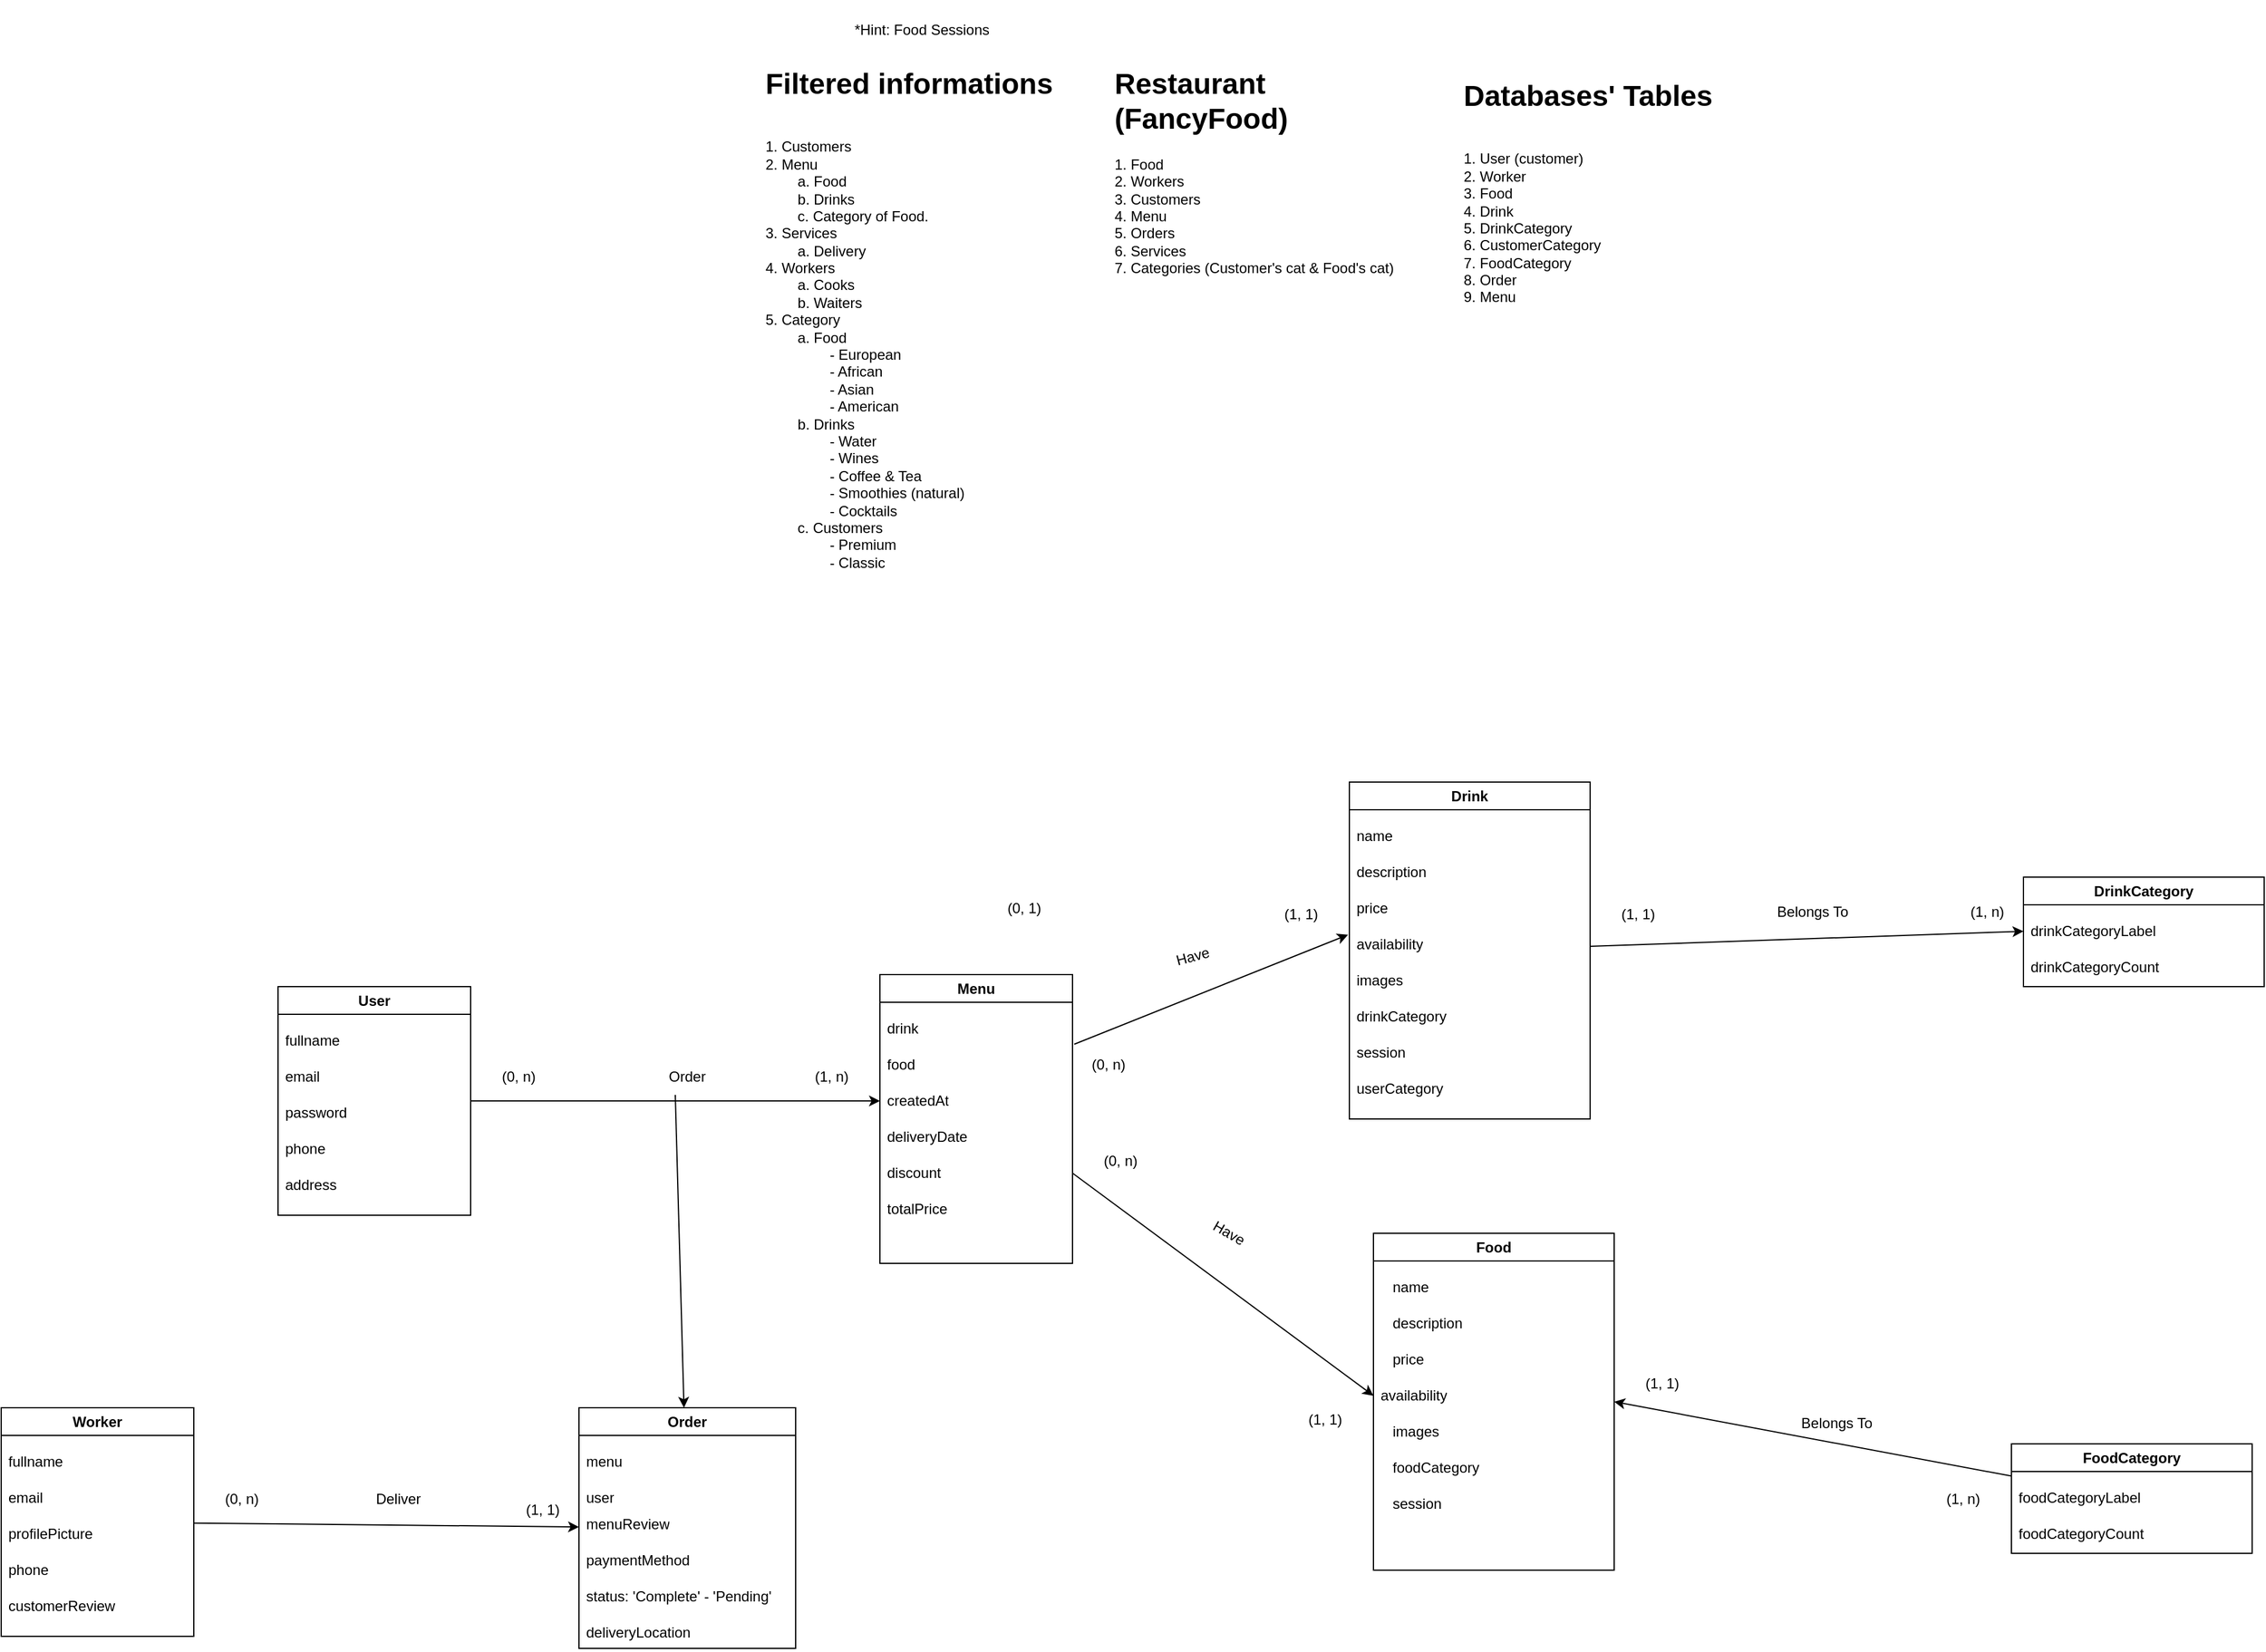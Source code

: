 <mxfile>
    <diagram id="IU_sAL-KVa-mJfSmunHX" name="Page-1">
        <mxGraphModel dx="1638" dy="495" grid="1" gridSize="10" guides="1" tooltips="1" connect="1" arrows="1" fold="1" page="1" pageScale="1" pageWidth="827" pageHeight="1169" math="0" shadow="0">
            <root>
                <mxCell id="0"/>
                <mxCell id="1" parent="0"/>
                <mxCell id="2" value="&lt;h1&gt;Restaurant (FancyFood)&lt;/h1&gt;&lt;div&gt;1. Food&lt;/div&gt;&lt;div&gt;2. Workers&lt;/div&gt;&lt;div&gt;3. Customers&lt;/div&gt;&lt;div&gt;4. Menu&lt;/div&gt;&lt;div&gt;5. Orders&lt;/div&gt;&lt;div&gt;6. Services&lt;/div&gt;&lt;div&gt;7. Categories (Customer's cat &amp;amp; Food's cat)&lt;/div&gt;" style="text;html=1;strokeColor=none;fillColor=none;spacing=5;spacingTop=-20;whiteSpace=wrap;overflow=hidden;rounded=0;" parent="1" vertex="1">
                    <mxGeometry x="520" y="120" width="250" height="190" as="geometry"/>
                </mxCell>
                <mxCell id="4" value="&lt;h1&gt;Filtered informations&lt;/h1&gt;&lt;div&gt;&lt;br&gt;&lt;/div&gt;&lt;div&gt;1. Customers&lt;/div&gt;&lt;div&gt;2. Menu&lt;/div&gt;&lt;div&gt;&lt;span style=&quot;white-space: pre;&quot;&gt;&#9;&lt;/span&gt;a. Food&lt;br&gt;&lt;/div&gt;&lt;div&gt;&lt;span style=&quot;white-space: pre;&quot;&gt;&#9;&lt;/span&gt;b. Drinks&lt;/div&gt;&lt;div&gt;&lt;span style=&quot;white-space: pre;&quot;&gt;&#9;&lt;/span&gt;c. Category of Food.&lt;br&gt;&lt;/div&gt;&lt;div&gt;3. Services&lt;/div&gt;&lt;div&gt;&lt;span style=&quot;white-space: pre;&quot;&gt;&#9;&lt;/span&gt;a. Delivery&lt;/div&gt;&lt;div&gt;4. Workers&lt;/div&gt;&lt;div&gt;&lt;span style=&quot;white-space: pre;&quot;&gt;&#9;&lt;/span&gt;a. Cooks&lt;br&gt;&lt;/div&gt;&lt;div&gt;&lt;span style=&quot;white-space: pre;&quot;&gt;&#9;&lt;/span&gt;b. Waiters&lt;/div&gt;&lt;div&gt;5. Category&lt;/div&gt;&lt;div&gt;&lt;span style=&quot;white-space: pre;&quot;&gt;&#9;&lt;/span&gt;a. Food&lt;br&gt;&lt;/div&gt;&lt;div&gt;&lt;span style=&quot;white-space: pre;&quot;&gt;&#9;&lt;/span&gt;&lt;span style=&quot;white-space: pre;&quot;&gt;&#9;&lt;/span&gt;- European&amp;nbsp;&lt;br&gt;&lt;/div&gt;&lt;div&gt;&lt;span style=&quot;white-space: pre;&quot;&gt;&#9;&lt;/span&gt;&lt;span style=&quot;white-space: pre;&quot;&gt;&#9;&lt;/span&gt;- African&amp;nbsp;&lt;br&gt;&lt;/div&gt;&lt;div&gt;&lt;span style=&quot;white-space: pre;&quot;&gt;&#9;&lt;/span&gt;&lt;span style=&quot;white-space: pre;&quot;&gt;&#9;&lt;/span&gt;- Asian&lt;br&gt;&lt;/div&gt;&lt;div&gt;&lt;span style=&quot;white-space: pre;&quot;&gt;&#9;&lt;/span&gt;&lt;span style=&quot;white-space: pre;&quot;&gt;&#9;&lt;/span&gt;- American&lt;br&gt;&lt;/div&gt;&lt;div&gt;&lt;span style=&quot;white-space: pre;&quot;&gt;&#9;&lt;/span&gt;b. Drinks&lt;/div&gt;&lt;div&gt;&lt;span style=&quot;white-space: pre;&quot;&gt;&#9;&lt;/span&gt;&lt;span style=&quot;white-space: pre;&quot;&gt;&#9;&lt;/span&gt;- Water&lt;br&gt;&lt;/div&gt;&lt;div&gt;&lt;span style=&quot;white-space: pre;&quot;&gt;&#9;&lt;/span&gt;&lt;span style=&quot;white-space: pre;&quot;&gt;&#9;&lt;/span&gt;- Wines&lt;br&gt;&lt;/div&gt;&lt;div&gt;&lt;span style=&quot;white-space: pre;&quot;&gt;&#9;&lt;/span&gt;&lt;span style=&quot;white-space: pre;&quot;&gt;&#9;&lt;/span&gt;- Coffee &amp;amp; Tea&lt;br&gt;&lt;/div&gt;&lt;div&gt;&lt;span style=&quot;white-space: pre;&quot;&gt;&#9;&lt;/span&gt;&lt;span style=&quot;white-space: pre;&quot;&gt;&#9;&lt;/span&gt;- Smoothies (natural)&lt;/div&gt;&lt;div&gt;&lt;span style=&quot;white-space: pre;&quot;&gt;&#9;&lt;/span&gt;&lt;span style=&quot;white-space: pre;&quot;&gt;&#9;&lt;/span&gt;- Cocktails&lt;/div&gt;&lt;div&gt;&lt;span style=&quot;background-color: initial; white-space: pre;&quot;&gt;&#9;&lt;/span&gt;&lt;span style=&quot;background-color: initial;&quot;&gt;c. Customers&lt;/span&gt;&lt;/div&gt;&lt;div&gt;&lt;span style=&quot;white-space: pre;&quot;&gt;&#9;&lt;/span&gt;&lt;span style=&quot;white-space: pre;&quot;&gt;&#9;&lt;/span&gt;- Premium&lt;/div&gt;&lt;div&gt;&lt;span style=&quot;background-color: initial; white-space: pre;&quot;&gt;&#9;&lt;/span&gt;&lt;span style=&quot;background-color: initial; white-space: pre;&quot;&gt;&#9;&lt;/span&gt;&lt;span style=&quot;background-color: initial;&quot;&gt;- Classic&lt;/span&gt;&lt;/div&gt;" style="text;html=1;strokeColor=none;fillColor=none;spacing=5;spacingTop=-20;whiteSpace=wrap;overflow=hidden;rounded=0;" parent="1" vertex="1">
                    <mxGeometry x="230" y="120" width="250" height="460" as="geometry"/>
                </mxCell>
                <mxCell id="5" value="*Hint: Food Sessions" style="text;html=1;strokeColor=none;fillColor=none;align=center;verticalAlign=middle;whiteSpace=wrap;rounded=0;" parent="1" vertex="1">
                    <mxGeometry x="210" y="70" width="310" height="50" as="geometry"/>
                </mxCell>
                <mxCell id="6" value="&lt;h1&gt;Databases' Tables&lt;/h1&gt;&lt;div&gt;&lt;br&gt;&lt;/div&gt;&lt;div&gt;1. User (customer)&lt;/div&gt;&lt;div&gt;2. Worker&lt;/div&gt;&lt;div&gt;3. Food&lt;/div&gt;&lt;div&gt;4. Drink&lt;/div&gt;&lt;div&gt;5. DrinkCategory&lt;/div&gt;&lt;div&gt;6. CustomerCategory&lt;/div&gt;&lt;div&gt;7. FoodCategory&lt;/div&gt;&lt;div&gt;8. Order&lt;/div&gt;&lt;div&gt;9. Menu&lt;/div&gt;" style="text;html=1;strokeColor=none;fillColor=none;spacing=5;spacingTop=-20;whiteSpace=wrap;overflow=hidden;rounded=0;" parent="1" vertex="1">
                    <mxGeometry x="810" y="130" width="250" height="300" as="geometry"/>
                </mxCell>
                <mxCell id="125" style="edgeStyle=none;html=1;" parent="1" target="92" edge="1">
                    <mxGeometry relative="1" as="geometry">
                        <mxPoint x="160" y="980" as="sourcePoint"/>
                    </mxGeometry>
                </mxCell>
                <mxCell id="42" value="Menu" style="swimlane;whiteSpace=wrap;html=1;startSize=23;" parent="1" vertex="1">
                    <mxGeometry x="330" y="880" width="160" height="240" as="geometry"/>
                </mxCell>
                <mxCell id="8" value="drink" style="text;strokeColor=none;fillColor=none;align=left;verticalAlign=middle;spacingLeft=4;spacingRight=4;overflow=hidden;points=[[0,0.5],[1,0.5]];portConstraint=eastwest;rotatable=0;whiteSpace=wrap;html=1;" parent="42" vertex="1">
                    <mxGeometry y="30" width="180" height="30" as="geometry"/>
                </mxCell>
                <mxCell id="9" value="food" style="text;strokeColor=none;fillColor=none;align=left;verticalAlign=middle;spacingLeft=4;spacingRight=4;overflow=hidden;points=[[0,0.5],[1,0.5]];portConstraint=eastwest;rotatable=0;whiteSpace=wrap;html=1;" parent="42" vertex="1">
                    <mxGeometry y="60" width="160" height="30" as="geometry"/>
                </mxCell>
                <mxCell id="10" value="createdAt" style="text;strokeColor=none;fillColor=none;align=left;verticalAlign=middle;spacingLeft=4;spacingRight=4;overflow=hidden;points=[[0,0.5],[1,0.5]];portConstraint=eastwest;rotatable=0;whiteSpace=wrap;html=1;" parent="42" vertex="1">
                    <mxGeometry y="90" width="180" height="30" as="geometry"/>
                </mxCell>
                <mxCell id="43" value="deliveryDate" style="text;strokeColor=none;fillColor=none;align=left;verticalAlign=middle;spacingLeft=4;spacingRight=4;overflow=hidden;points=[[0,0.5],[1,0.5]];portConstraint=eastwest;rotatable=0;whiteSpace=wrap;html=1;" parent="42" vertex="1">
                    <mxGeometry y="120" width="160" height="30" as="geometry"/>
                </mxCell>
                <mxCell id="97" value="discount" style="text;strokeColor=none;fillColor=none;align=left;verticalAlign=middle;spacingLeft=4;spacingRight=4;overflow=hidden;points=[[0,0.5],[1,0.5]];portConstraint=eastwest;rotatable=0;whiteSpace=wrap;html=1;" parent="42" vertex="1">
                    <mxGeometry y="150" width="160" height="30" as="geometry"/>
                </mxCell>
                <mxCell id="149" value="totalPrice" style="text;strokeColor=none;fillColor=none;align=left;verticalAlign=middle;spacingLeft=4;spacingRight=4;overflow=hidden;points=[[0,0.5],[1,0.5]];portConstraint=eastwest;rotatable=0;whiteSpace=wrap;html=1;" vertex="1" parent="42">
                    <mxGeometry y="180" width="160" height="30" as="geometry"/>
                </mxCell>
                <mxCell id="53" value="Food" style="swimlane;whiteSpace=wrap;html=1;" parent="1" vertex="1">
                    <mxGeometry x="740" y="1095" width="200" height="280" as="geometry"/>
                </mxCell>
                <mxCell id="54" value="name" style="text;strokeColor=none;fillColor=none;align=left;verticalAlign=middle;spacingLeft=4;spacingRight=4;overflow=hidden;points=[[0,0.5],[1,0.5]];portConstraint=eastwest;rotatable=0;whiteSpace=wrap;html=1;" parent="53" vertex="1">
                    <mxGeometry x="10" y="30" width="180" height="30" as="geometry"/>
                </mxCell>
                <mxCell id="55" value="description" style="text;strokeColor=none;fillColor=none;align=left;verticalAlign=middle;spacingLeft=4;spacingRight=4;overflow=hidden;points=[[0,0.5],[1,0.5]];portConstraint=eastwest;rotatable=0;whiteSpace=wrap;html=1;" parent="53" vertex="1">
                    <mxGeometry x="10" y="60" width="180" height="30" as="geometry"/>
                </mxCell>
                <mxCell id="56" value="price" style="text;strokeColor=none;fillColor=none;align=left;verticalAlign=middle;spacingLeft=4;spacingRight=4;overflow=hidden;points=[[0,0.5],[1,0.5]];portConstraint=eastwest;rotatable=0;whiteSpace=wrap;html=1;" parent="53" vertex="1">
                    <mxGeometry x="10" y="90" width="180" height="30" as="geometry"/>
                </mxCell>
                <mxCell id="57" value="availability" style="text;strokeColor=none;fillColor=none;align=left;verticalAlign=middle;spacingLeft=4;spacingRight=4;overflow=hidden;points=[[0,0.5],[1,0.5]];portConstraint=eastwest;rotatable=0;whiteSpace=wrap;html=1;" parent="53" vertex="1">
                    <mxGeometry y="120" width="190" height="30" as="geometry"/>
                </mxCell>
                <mxCell id="58" value="images" style="text;strokeColor=none;fillColor=none;align=left;verticalAlign=middle;spacingLeft=4;spacingRight=4;overflow=hidden;points=[[0,0.5],[1,0.5]];portConstraint=eastwest;rotatable=0;whiteSpace=wrap;html=1;" parent="53" vertex="1">
                    <mxGeometry x="10" y="150" width="180" height="30" as="geometry"/>
                </mxCell>
                <mxCell id="59" value="foodCategory" style="text;strokeColor=none;fillColor=none;align=left;verticalAlign=middle;spacingLeft=4;spacingRight=4;overflow=hidden;points=[[0,0.5],[1,0.5]];portConstraint=eastwest;rotatable=0;whiteSpace=wrap;html=1;" parent="53" vertex="1">
                    <mxGeometry x="10" y="180" width="180" height="30" as="geometry"/>
                </mxCell>
                <mxCell id="60" value="session" style="text;strokeColor=none;fillColor=none;align=left;verticalAlign=middle;spacingLeft=4;spacingRight=4;overflow=hidden;points=[[0,0.5],[1,0.5]];portConstraint=eastwest;rotatable=0;whiteSpace=wrap;html=1;" parent="53" vertex="1">
                    <mxGeometry x="10" y="210" width="180" height="30" as="geometry"/>
                </mxCell>
                <mxCell id="111" style="edgeStyle=none;html=1;entryX=0;entryY=0.5;entryDx=0;entryDy=0;" parent="1" source="62" target="81" edge="1">
                    <mxGeometry relative="1" as="geometry"/>
                </mxCell>
                <mxCell id="62" value="Drink" style="swimlane;whiteSpace=wrap;html=1;" parent="1" vertex="1">
                    <mxGeometry x="720" y="720" width="200" height="280" as="geometry"/>
                </mxCell>
                <mxCell id="63" value="name" style="text;strokeColor=none;fillColor=none;align=left;verticalAlign=middle;spacingLeft=4;spacingRight=4;overflow=hidden;points=[[0,0.5],[1,0.5]];portConstraint=eastwest;rotatable=0;whiteSpace=wrap;html=1;" parent="62" vertex="1">
                    <mxGeometry y="30" width="180" height="30" as="geometry"/>
                </mxCell>
                <mxCell id="64" value="description" style="text;strokeColor=none;fillColor=none;align=left;verticalAlign=middle;spacingLeft=4;spacingRight=4;overflow=hidden;points=[[0,0.5],[1,0.5]];portConstraint=eastwest;rotatable=0;whiteSpace=wrap;html=1;" parent="62" vertex="1">
                    <mxGeometry y="60" width="180" height="30" as="geometry"/>
                </mxCell>
                <mxCell id="65" value="price" style="text;strokeColor=none;fillColor=none;align=left;verticalAlign=middle;spacingLeft=4;spacingRight=4;overflow=hidden;points=[[0,0.5],[1,0.5]];portConstraint=eastwest;rotatable=0;whiteSpace=wrap;html=1;" parent="62" vertex="1">
                    <mxGeometry y="90" width="180" height="30" as="geometry"/>
                </mxCell>
                <mxCell id="66" value="availability" style="text;strokeColor=none;fillColor=none;align=left;verticalAlign=middle;spacingLeft=4;spacingRight=4;overflow=hidden;points=[[0,0.5],[1,0.5]];portConstraint=eastwest;rotatable=0;whiteSpace=wrap;html=1;" parent="62" vertex="1">
                    <mxGeometry y="120" width="180" height="30" as="geometry"/>
                </mxCell>
                <mxCell id="67" value="images" style="text;strokeColor=none;fillColor=none;align=left;verticalAlign=middle;spacingLeft=4;spacingRight=4;overflow=hidden;points=[[0,0.5],[1,0.5]];portConstraint=eastwest;rotatable=0;whiteSpace=wrap;html=1;" parent="62" vertex="1">
                    <mxGeometry y="150" width="180" height="30" as="geometry"/>
                </mxCell>
                <mxCell id="68" value="drinkCategory" style="text;strokeColor=none;fillColor=none;align=left;verticalAlign=middle;spacingLeft=4;spacingRight=4;overflow=hidden;points=[[0,0.5],[1,0.5]];portConstraint=eastwest;rotatable=0;whiteSpace=wrap;html=1;" parent="62" vertex="1">
                    <mxGeometry y="180" width="200" height="30" as="geometry"/>
                </mxCell>
                <mxCell id="70" value="session" style="text;strokeColor=none;fillColor=none;align=left;verticalAlign=middle;spacingLeft=4;spacingRight=4;overflow=hidden;points=[[0,0.5],[1,0.5]];portConstraint=eastwest;rotatable=0;whiteSpace=wrap;html=1;" parent="62" vertex="1">
                    <mxGeometry y="210" width="180" height="30" as="geometry"/>
                </mxCell>
                <mxCell id="78" value="userCategory" style="text;strokeColor=none;fillColor=none;align=left;verticalAlign=middle;spacingLeft=4;spacingRight=4;overflow=hidden;points=[[0,0.5],[1,0.5]];portConstraint=eastwest;rotatable=0;whiteSpace=wrap;html=1;" parent="62" vertex="1">
                    <mxGeometry y="240" width="180" height="30" as="geometry"/>
                </mxCell>
                <mxCell id="80" value="DrinkCategory" style="swimlane;whiteSpace=wrap;html=1;" parent="1" vertex="1">
                    <mxGeometry x="1280" y="799" width="200" height="91" as="geometry"/>
                </mxCell>
                <mxCell id="81" value="drinkCategoryLabel" style="text;strokeColor=none;fillColor=none;align=left;verticalAlign=middle;spacingLeft=4;spacingRight=4;overflow=hidden;points=[[0,0.5],[1,0.5]];portConstraint=eastwest;rotatable=0;whiteSpace=wrap;html=1;" parent="80" vertex="1">
                    <mxGeometry y="30" width="180" height="30" as="geometry"/>
                </mxCell>
                <mxCell id="82" value="drinkCategoryCount" style="text;strokeColor=none;fillColor=none;align=left;verticalAlign=middle;spacingLeft=4;spacingRight=4;overflow=hidden;points=[[0,0.5],[1,0.5]];portConstraint=eastwest;rotatable=0;whiteSpace=wrap;html=1;" parent="80" vertex="1">
                    <mxGeometry y="60" width="180" height="30" as="geometry"/>
                </mxCell>
                <mxCell id="131" style="edgeStyle=none;html=1;entryX=1;entryY=0.5;entryDx=0;entryDy=0;" parent="1" source="83" target="53" edge="1">
                    <mxGeometry relative="1" as="geometry"/>
                </mxCell>
                <mxCell id="83" value="FoodCategory" style="swimlane;whiteSpace=wrap;html=1;" parent="1" vertex="1">
                    <mxGeometry x="1270" y="1270" width="200" height="91" as="geometry"/>
                </mxCell>
                <mxCell id="84" value="foodCategoryLabel" style="text;strokeColor=none;fillColor=none;align=left;verticalAlign=middle;spacingLeft=4;spacingRight=4;overflow=hidden;points=[[0,0.5],[1,0.5]];portConstraint=eastwest;rotatable=0;whiteSpace=wrap;html=1;" parent="83" vertex="1">
                    <mxGeometry y="30" width="180" height="30" as="geometry"/>
                </mxCell>
                <mxCell id="85" value="foodCategoryCount" style="text;strokeColor=none;fillColor=none;align=left;verticalAlign=middle;spacingLeft=4;spacingRight=4;overflow=hidden;points=[[0,0.5],[1,0.5]];portConstraint=eastwest;rotatable=0;whiteSpace=wrap;html=1;" parent="83" vertex="1">
                    <mxGeometry y="60" width="180" height="30" as="geometry"/>
                </mxCell>
                <mxCell id="129" style="edgeStyle=none;html=1;" parent="1" source="86" target="92" edge="1">
                    <mxGeometry relative="1" as="geometry"/>
                </mxCell>
                <mxCell id="86" value="Worker" style="swimlane;whiteSpace=wrap;html=1;startSize=23;" parent="1" vertex="1">
                    <mxGeometry x="-400" y="1240" width="160" height="190" as="geometry"/>
                </mxCell>
                <mxCell id="87" value="fullname" style="text;strokeColor=none;fillColor=none;align=left;verticalAlign=middle;spacingLeft=4;spacingRight=4;overflow=hidden;points=[[0,0.5],[1,0.5]];portConstraint=eastwest;rotatable=0;whiteSpace=wrap;html=1;" parent="86" vertex="1">
                    <mxGeometry y="30" width="180" height="30" as="geometry"/>
                </mxCell>
                <mxCell id="88" value="email" style="text;strokeColor=none;fillColor=none;align=left;verticalAlign=middle;spacingLeft=4;spacingRight=4;overflow=hidden;points=[[0,0.5],[1,0.5]];portConstraint=eastwest;rotatable=0;whiteSpace=wrap;html=1;" parent="86" vertex="1">
                    <mxGeometry y="60" width="180" height="30" as="geometry"/>
                </mxCell>
                <mxCell id="89" value="profilePicture" style="text;strokeColor=none;fillColor=none;align=left;verticalAlign=middle;spacingLeft=4;spacingRight=4;overflow=hidden;points=[[0,0.5],[1,0.5]];portConstraint=eastwest;rotatable=0;whiteSpace=wrap;html=1;" parent="86" vertex="1">
                    <mxGeometry y="90" width="180" height="30" as="geometry"/>
                </mxCell>
                <mxCell id="90" value="phone" style="text;strokeColor=none;fillColor=none;align=left;verticalAlign=middle;spacingLeft=4;spacingRight=4;overflow=hidden;points=[[0,0.5],[1,0.5]];portConstraint=eastwest;rotatable=0;whiteSpace=wrap;html=1;" parent="86" vertex="1">
                    <mxGeometry y="120" width="160" height="30" as="geometry"/>
                </mxCell>
                <mxCell id="101" value="customerReview" style="text;strokeColor=none;fillColor=none;align=left;verticalAlign=middle;spacingLeft=4;spacingRight=4;overflow=hidden;points=[[0,0.5],[1,0.5]];portConstraint=eastwest;rotatable=0;whiteSpace=wrap;html=1;" parent="86" vertex="1">
                    <mxGeometry y="150" width="160" height="30" as="geometry"/>
                </mxCell>
                <mxCell id="92" value="Order" style="swimlane;whiteSpace=wrap;html=1;" parent="1" vertex="1">
                    <mxGeometry x="80" y="1240" width="180" height="200" as="geometry"/>
                </mxCell>
                <mxCell id="94" value="user" style="text;strokeColor=none;fillColor=none;align=left;verticalAlign=middle;spacingLeft=4;spacingRight=4;overflow=hidden;points=[[0,0.5],[1,0.5]];portConstraint=eastwest;rotatable=0;whiteSpace=wrap;html=1;" parent="92" vertex="1">
                    <mxGeometry y="60" width="180" height="30" as="geometry"/>
                </mxCell>
                <mxCell id="96" value="menuReview" style="text;strokeColor=none;fillColor=none;align=left;verticalAlign=middle;spacingLeft=4;spacingRight=4;overflow=hidden;points=[[0,0.5],[1,0.5]];portConstraint=eastwest;rotatable=0;whiteSpace=wrap;html=1;" parent="92" vertex="1">
                    <mxGeometry y="82" width="160" height="30" as="geometry"/>
                </mxCell>
                <mxCell id="98" value="paymentMethod" style="text;strokeColor=none;fillColor=none;align=left;verticalAlign=middle;spacingLeft=4;spacingRight=4;overflow=hidden;points=[[0,0.5],[1,0.5]];portConstraint=eastwest;rotatable=0;whiteSpace=wrap;html=1;" parent="92" vertex="1">
                    <mxGeometry y="112" width="160" height="30" as="geometry"/>
                </mxCell>
                <mxCell id="99" value="status: 'Complete' - 'Pending'" style="text;strokeColor=none;fillColor=none;align=left;verticalAlign=middle;spacingLeft=4;spacingRight=4;overflow=hidden;points=[[0,0.5],[1,0.5]];portConstraint=eastwest;rotatable=0;whiteSpace=wrap;html=1;" parent="92" vertex="1">
                    <mxGeometry y="142" width="170" height="30" as="geometry"/>
                </mxCell>
                <mxCell id="100" value="deliveryLocation" style="text;strokeColor=none;fillColor=none;align=left;verticalAlign=middle;spacingLeft=4;spacingRight=4;overflow=hidden;points=[[0,0.5],[1,0.5]];portConstraint=eastwest;rotatable=0;whiteSpace=wrap;html=1;" parent="92" vertex="1">
                    <mxGeometry y="172" width="160" height="30" as="geometry"/>
                </mxCell>
                <mxCell id="124" value="menu" style="text;strokeColor=none;fillColor=none;align=left;verticalAlign=middle;spacingLeft=4;spacingRight=4;overflow=hidden;points=[[0,0.5],[1,0.5]];portConstraint=eastwest;rotatable=0;whiteSpace=wrap;html=1;" parent="92" vertex="1">
                    <mxGeometry y="30" width="180" height="30" as="geometry"/>
                </mxCell>
                <mxCell id="103" style="edgeStyle=none;html=1;entryX=0;entryY=0.5;entryDx=0;entryDy=0;exitX=1;exitY=0.5;exitDx=0;exitDy=0;" parent="1" source="97" target="57" edge="1">
                    <mxGeometry relative="1" as="geometry"/>
                </mxCell>
                <mxCell id="104" value="(1, 1)" style="text;html=1;strokeColor=none;fillColor=none;align=center;verticalAlign=middle;whiteSpace=wrap;rounded=0;" parent="1" vertex="1">
                    <mxGeometry x="670" y="1235" width="60" height="30" as="geometry"/>
                </mxCell>
                <mxCell id="105" value="(1, n)" style="text;html=1;strokeColor=none;fillColor=none;align=center;verticalAlign=middle;whiteSpace=wrap;rounded=0;" parent="1" vertex="1">
                    <mxGeometry x="260" y="950" width="60" height="30" as="geometry"/>
                </mxCell>
                <mxCell id="108" style="edgeStyle=none;html=1;entryX=-0.006;entryY=0.229;entryDx=0;entryDy=0;entryPerimeter=0;exitX=1.009;exitY=-0.07;exitDx=0;exitDy=0;exitPerimeter=0;" parent="1" source="9" target="66" edge="1">
                    <mxGeometry relative="1" as="geometry"/>
                </mxCell>
                <mxCell id="109" value="(0, 1)" style="text;html=1;strokeColor=none;fillColor=none;align=center;verticalAlign=middle;whiteSpace=wrap;rounded=0;" parent="1" vertex="1">
                    <mxGeometry x="420" y="810" width="60" height="30" as="geometry"/>
                </mxCell>
                <mxCell id="110" value="(0, n)" style="text;html=1;strokeColor=none;fillColor=none;align=center;verticalAlign=middle;whiteSpace=wrap;rounded=0;" parent="1" vertex="1">
                    <mxGeometry y="950" width="60" height="30" as="geometry"/>
                </mxCell>
                <mxCell id="112" value="Order" style="text;html=1;strokeColor=none;fillColor=none;align=center;verticalAlign=middle;whiteSpace=wrap;rounded=0;rotation=0;" parent="1" vertex="1">
                    <mxGeometry x="140" y="950" width="60" height="30" as="geometry"/>
                </mxCell>
                <mxCell id="113" value="Belongs To" style="text;html=1;strokeColor=none;fillColor=none;align=center;verticalAlign=middle;whiteSpace=wrap;rounded=0;rotation=0;" parent="1" vertex="1">
                    <mxGeometry x="1070" y="810" width="70" height="35" as="geometry"/>
                </mxCell>
                <mxCell id="126" style="edgeStyle=none;html=1;entryX=0;entryY=0.5;entryDx=0;entryDy=0;" parent="1" source="117" target="10" edge="1">
                    <mxGeometry relative="1" as="geometry"/>
                </mxCell>
                <mxCell id="117" value="User" style="swimlane;whiteSpace=wrap;html=1;" parent="1" vertex="1">
                    <mxGeometry x="-170" y="890" width="160" height="190" as="geometry"/>
                </mxCell>
                <mxCell id="118" value="fullname" style="text;strokeColor=none;fillColor=none;align=left;verticalAlign=middle;spacingLeft=4;spacingRight=4;overflow=hidden;points=[[0,0.5],[1,0.5]];portConstraint=eastwest;rotatable=0;whiteSpace=wrap;html=1;" parent="117" vertex="1">
                    <mxGeometry y="30" width="180" height="30" as="geometry"/>
                </mxCell>
                <mxCell id="119" value="email" style="text;strokeColor=none;fillColor=none;align=left;verticalAlign=middle;spacingLeft=4;spacingRight=4;overflow=hidden;points=[[0,0.5],[1,0.5]];portConstraint=eastwest;rotatable=0;whiteSpace=wrap;html=1;" parent="117" vertex="1">
                    <mxGeometry y="60" width="160" height="30" as="geometry"/>
                </mxCell>
                <mxCell id="120" value="password" style="text;strokeColor=none;fillColor=none;align=left;verticalAlign=middle;spacingLeft=4;spacingRight=4;overflow=hidden;points=[[0,0.5],[1,0.5]];portConstraint=eastwest;rotatable=0;whiteSpace=wrap;html=1;" parent="117" vertex="1">
                    <mxGeometry y="90" width="180" height="30" as="geometry"/>
                </mxCell>
                <mxCell id="121" value="phone" style="text;strokeColor=none;fillColor=none;align=left;verticalAlign=middle;spacingLeft=4;spacingRight=4;overflow=hidden;points=[[0,0.5],[1,0.5]];portConstraint=eastwest;rotatable=0;whiteSpace=wrap;html=1;" parent="117" vertex="1">
                    <mxGeometry y="120" width="160" height="30" as="geometry"/>
                </mxCell>
                <mxCell id="122" value="address" style="text;strokeColor=none;fillColor=none;align=left;verticalAlign=middle;spacingLeft=4;spacingRight=4;overflow=hidden;points=[[0,0.5],[1,0.5]];portConstraint=eastwest;rotatable=0;whiteSpace=wrap;html=1;" parent="117" vertex="1">
                    <mxGeometry y="150" width="160" height="30" as="geometry"/>
                </mxCell>
                <mxCell id="133" value="Belongs To" style="text;html=1;strokeColor=none;fillColor=none;align=center;verticalAlign=middle;whiteSpace=wrap;rounded=0;rotation=0;" parent="1" vertex="1">
                    <mxGeometry x="1090" y="1235" width="70" height="35" as="geometry"/>
                </mxCell>
                <mxCell id="135" value="(1, 1)" style="text;html=1;strokeColor=none;fillColor=none;align=center;verticalAlign=middle;whiteSpace=wrap;rounded=0;" parent="1" vertex="1">
                    <mxGeometry x="930" y="815" width="60" height="30" as="geometry"/>
                </mxCell>
                <mxCell id="136" value="(1, n)" style="text;html=1;strokeColor=none;fillColor=none;align=center;verticalAlign=middle;whiteSpace=wrap;rounded=0;" parent="1" vertex="1">
                    <mxGeometry x="1220" y="812.5" width="60" height="30" as="geometry"/>
                </mxCell>
                <mxCell id="137" value="(1, 1)" style="text;html=1;strokeColor=none;fillColor=none;align=center;verticalAlign=middle;whiteSpace=wrap;rounded=0;" parent="1" vertex="1">
                    <mxGeometry x="950" y="1205" width="60" height="30" as="geometry"/>
                </mxCell>
                <mxCell id="138" value="(1, n)" style="text;html=1;strokeColor=none;fillColor=none;align=center;verticalAlign=middle;whiteSpace=wrap;rounded=0;" parent="1" vertex="1">
                    <mxGeometry x="1200" y="1300.5" width="60" height="30" as="geometry"/>
                </mxCell>
                <mxCell id="141" value="Have" style="text;html=1;strokeColor=none;fillColor=none;align=center;verticalAlign=middle;whiteSpace=wrap;rounded=0;rotation=-15;" parent="1" vertex="1">
                    <mxGeometry x="560" y="850" width="60" height="30" as="geometry"/>
                </mxCell>
                <mxCell id="142" value="(0, n)" style="text;html=1;strokeColor=none;fillColor=none;align=center;verticalAlign=middle;whiteSpace=wrap;rounded=0;" parent="1" vertex="1">
                    <mxGeometry x="490" y="940" width="60" height="30" as="geometry"/>
                </mxCell>
                <mxCell id="143" value="(1, 1)" style="text;html=1;strokeColor=none;fillColor=none;align=center;verticalAlign=middle;whiteSpace=wrap;rounded=0;" parent="1" vertex="1">
                    <mxGeometry x="650" y="815" width="60" height="30" as="geometry"/>
                </mxCell>
                <mxCell id="144" value="(0, n)" style="text;html=1;strokeColor=none;fillColor=none;align=center;verticalAlign=middle;whiteSpace=wrap;rounded=0;" parent="1" vertex="1">
                    <mxGeometry x="500" y="1020" width="60" height="30" as="geometry"/>
                </mxCell>
                <mxCell id="145" value="Have" style="text;html=1;strokeColor=none;fillColor=none;align=center;verticalAlign=middle;whiteSpace=wrap;rounded=0;rotation=30;" parent="1" vertex="1">
                    <mxGeometry x="590" y="1080" width="60" height="30" as="geometry"/>
                </mxCell>
                <mxCell id="146" value="(0, n)" style="text;html=1;strokeColor=none;fillColor=none;align=center;verticalAlign=middle;whiteSpace=wrap;rounded=0;" parent="1" vertex="1">
                    <mxGeometry x="-230" y="1300.5" width="60" height="30" as="geometry"/>
                </mxCell>
                <mxCell id="147" value="Deliver" style="text;html=1;strokeColor=none;fillColor=none;align=center;verticalAlign=middle;whiteSpace=wrap;rounded=0;rotation=0;" parent="1" vertex="1">
                    <mxGeometry x="-100" y="1300.5" width="60" height="30" as="geometry"/>
                </mxCell>
                <mxCell id="148" value="(1, 1)" style="text;html=1;strokeColor=none;fillColor=none;align=center;verticalAlign=middle;whiteSpace=wrap;rounded=0;" parent="1" vertex="1">
                    <mxGeometry x="20" y="1310" width="60" height="30" as="geometry"/>
                </mxCell>
            </root>
        </mxGraphModel>
    </diagram>
</mxfile>